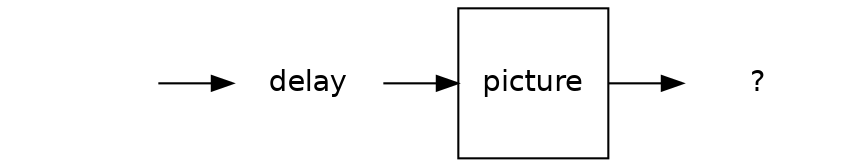 digraph {
  rankdir=LR;
  node[fontname=Helvetica, width=1];
  cue -> delay -> picture -> question;
  
  cue[image="img/sound.png", label="", shape=none];
  delay[shape=none];
  question[shape=none, label="?"];
  picture[shape=square];
}
